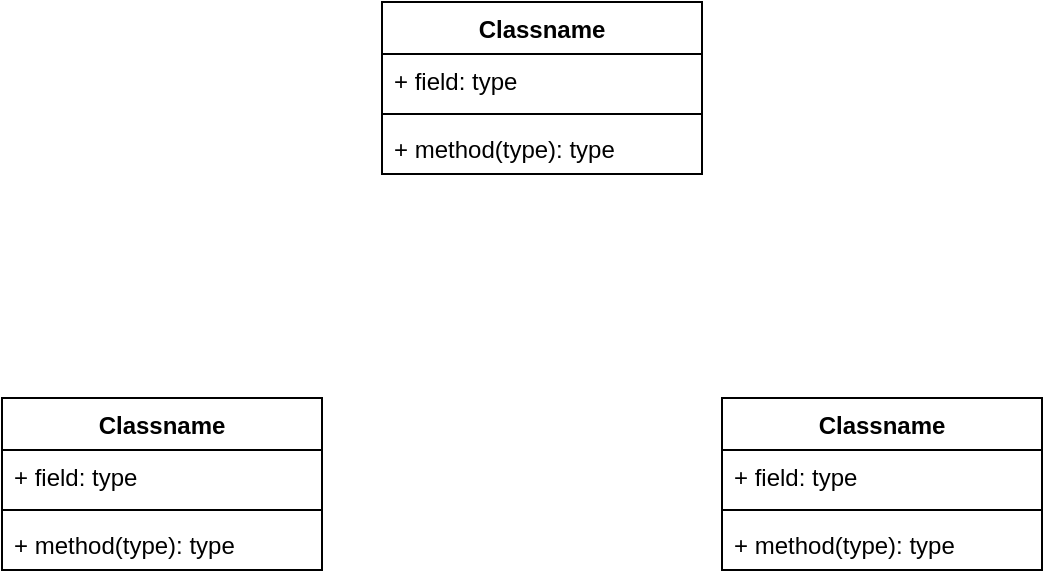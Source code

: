 <mxfile version="24.7.16">
  <diagram name="Page-1" id="900C-FD6gxJqhp3fe7us">
    <mxGraphModel dx="1674" dy="789" grid="1" gridSize="10" guides="1" tooltips="1" connect="1" arrows="1" fold="1" page="1" pageScale="1" pageWidth="850" pageHeight="1100" math="0" shadow="0">
      <root>
        <mxCell id="0" />
        <mxCell id="1" parent="0" />
        <mxCell id="IvgtLjV9W6Xo2ezhQV9p-1" value="Classname" style="swimlane;fontStyle=1;align=center;verticalAlign=top;childLayout=stackLayout;horizontal=1;startSize=26;horizontalStack=0;resizeParent=1;resizeParentMax=0;resizeLast=0;collapsible=1;marginBottom=0;whiteSpace=wrap;html=1;" vertex="1" parent="1">
          <mxGeometry x="310" y="130" width="160" height="86" as="geometry" />
        </mxCell>
        <mxCell id="IvgtLjV9W6Xo2ezhQV9p-2" value="+ field: type" style="text;strokeColor=none;fillColor=none;align=left;verticalAlign=top;spacingLeft=4;spacingRight=4;overflow=hidden;rotatable=0;points=[[0,0.5],[1,0.5]];portConstraint=eastwest;whiteSpace=wrap;html=1;" vertex="1" parent="IvgtLjV9W6Xo2ezhQV9p-1">
          <mxGeometry y="26" width="160" height="26" as="geometry" />
        </mxCell>
        <mxCell id="IvgtLjV9W6Xo2ezhQV9p-3" value="" style="line;strokeWidth=1;fillColor=none;align=left;verticalAlign=middle;spacingTop=-1;spacingLeft=3;spacingRight=3;rotatable=0;labelPosition=right;points=[];portConstraint=eastwest;strokeColor=inherit;" vertex="1" parent="IvgtLjV9W6Xo2ezhQV9p-1">
          <mxGeometry y="52" width="160" height="8" as="geometry" />
        </mxCell>
        <mxCell id="IvgtLjV9W6Xo2ezhQV9p-4" value="+ method(type): type" style="text;strokeColor=none;fillColor=none;align=left;verticalAlign=top;spacingLeft=4;spacingRight=4;overflow=hidden;rotatable=0;points=[[0,0.5],[1,0.5]];portConstraint=eastwest;whiteSpace=wrap;html=1;" vertex="1" parent="IvgtLjV9W6Xo2ezhQV9p-1">
          <mxGeometry y="60" width="160" height="26" as="geometry" />
        </mxCell>
        <mxCell id="IvgtLjV9W6Xo2ezhQV9p-6" value="Classname" style="swimlane;fontStyle=1;align=center;verticalAlign=top;childLayout=stackLayout;horizontal=1;startSize=26;horizontalStack=0;resizeParent=1;resizeParentMax=0;resizeLast=0;collapsible=1;marginBottom=0;whiteSpace=wrap;html=1;" vertex="1" parent="1">
          <mxGeometry x="480" y="328" width="160" height="86" as="geometry" />
        </mxCell>
        <mxCell id="IvgtLjV9W6Xo2ezhQV9p-7" value="+ field: type" style="text;strokeColor=none;fillColor=none;align=left;verticalAlign=top;spacingLeft=4;spacingRight=4;overflow=hidden;rotatable=0;points=[[0,0.5],[1,0.5]];portConstraint=eastwest;whiteSpace=wrap;html=1;" vertex="1" parent="IvgtLjV9W6Xo2ezhQV9p-6">
          <mxGeometry y="26" width="160" height="26" as="geometry" />
        </mxCell>
        <mxCell id="IvgtLjV9W6Xo2ezhQV9p-8" value="" style="line;strokeWidth=1;fillColor=none;align=left;verticalAlign=middle;spacingTop=-1;spacingLeft=3;spacingRight=3;rotatable=0;labelPosition=right;points=[];portConstraint=eastwest;strokeColor=inherit;" vertex="1" parent="IvgtLjV9W6Xo2ezhQV9p-6">
          <mxGeometry y="52" width="160" height="8" as="geometry" />
        </mxCell>
        <mxCell id="IvgtLjV9W6Xo2ezhQV9p-9" value="+ method(type): type" style="text;strokeColor=none;fillColor=none;align=left;verticalAlign=top;spacingLeft=4;spacingRight=4;overflow=hidden;rotatable=0;points=[[0,0.5],[1,0.5]];portConstraint=eastwest;whiteSpace=wrap;html=1;" vertex="1" parent="IvgtLjV9W6Xo2ezhQV9p-6">
          <mxGeometry y="60" width="160" height="26" as="geometry" />
        </mxCell>
        <mxCell id="IvgtLjV9W6Xo2ezhQV9p-10" value="" style="text;strokeColor=none;fillColor=none;align=left;verticalAlign=middle;spacingTop=-1;spacingLeft=4;spacingRight=4;rotatable=0;labelPosition=right;points=[];portConstraint=eastwest;" vertex="1" parent="1">
          <mxGeometry x="550" y="358" width="20" height="14" as="geometry" />
        </mxCell>
        <mxCell id="IvgtLjV9W6Xo2ezhQV9p-11" value="Classname" style="swimlane;fontStyle=1;align=center;verticalAlign=top;childLayout=stackLayout;horizontal=1;startSize=26;horizontalStack=0;resizeParent=1;resizeParentMax=0;resizeLast=0;collapsible=1;marginBottom=0;whiteSpace=wrap;html=1;" vertex="1" parent="1">
          <mxGeometry x="120" y="328" width="160" height="86" as="geometry" />
        </mxCell>
        <mxCell id="IvgtLjV9W6Xo2ezhQV9p-12" value="+ field: type" style="text;strokeColor=none;fillColor=none;align=left;verticalAlign=top;spacingLeft=4;spacingRight=4;overflow=hidden;rotatable=0;points=[[0,0.5],[1,0.5]];portConstraint=eastwest;whiteSpace=wrap;html=1;" vertex="1" parent="IvgtLjV9W6Xo2ezhQV9p-11">
          <mxGeometry y="26" width="160" height="26" as="geometry" />
        </mxCell>
        <mxCell id="IvgtLjV9W6Xo2ezhQV9p-13" value="" style="line;strokeWidth=1;fillColor=none;align=left;verticalAlign=middle;spacingTop=-1;spacingLeft=3;spacingRight=3;rotatable=0;labelPosition=right;points=[];portConstraint=eastwest;strokeColor=inherit;" vertex="1" parent="IvgtLjV9W6Xo2ezhQV9p-11">
          <mxGeometry y="52" width="160" height="8" as="geometry" />
        </mxCell>
        <mxCell id="IvgtLjV9W6Xo2ezhQV9p-14" value="+ method(type): type" style="text;strokeColor=none;fillColor=none;align=left;verticalAlign=top;spacingLeft=4;spacingRight=4;overflow=hidden;rotatable=0;points=[[0,0.5],[1,0.5]];portConstraint=eastwest;whiteSpace=wrap;html=1;" vertex="1" parent="IvgtLjV9W6Xo2ezhQV9p-11">
          <mxGeometry y="60" width="160" height="26" as="geometry" />
        </mxCell>
      </root>
    </mxGraphModel>
  </diagram>
</mxfile>
